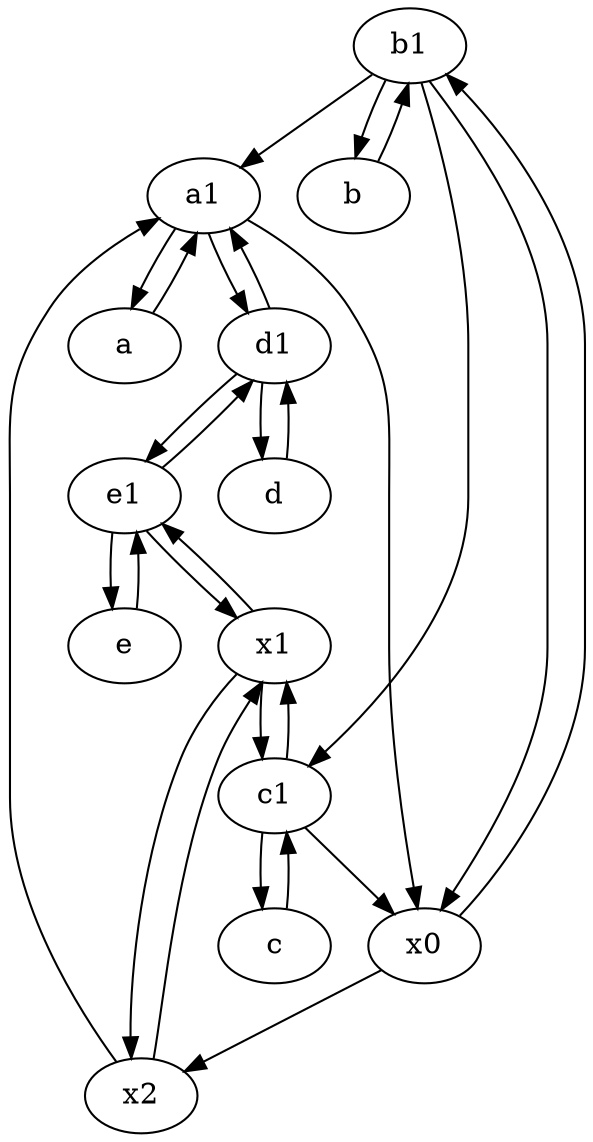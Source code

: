 digraph  {
	b1 [pos="45,20!"];
	x2;
	a [pos="40,10!"];
	a1 [pos="40,15!"];
	e1 [pos="25,45!"];
	c [pos="20,10!"];
	d1 [pos="25,30!"];
	b [pos="50,20!"];
	e [pos="30,50!"];
	x1;
	c1 [pos="30,15!"];
	x0;
	d [pos="20,30!"];
	a1 -> d1;
	c1 -> x1;
	b1 -> a1;
	d1 -> d;
	b1 -> b;
	e1 -> x1;
	a1 -> x0;
	x1 -> e1;
	x1 -> x2;
	x1 -> c1;
	c1 -> x0;
	x0 -> x2;
	c1 -> c;
	c -> c1;
	d1 -> a1;
	d1 -> e1;
	b1 -> c1;
	e1 -> d1;
	e1 -> e;
	d -> d1;
	b -> b1;
	x0 -> b1;
	a1 -> a;
	e -> e1;
	a -> a1;
	x2 -> x1;
	x2 -> a1;
	b1 -> x0;

	}